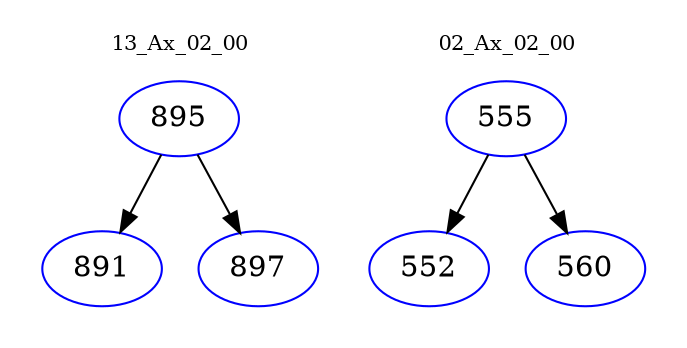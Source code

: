 digraph{
subgraph cluster_0 {
color = white
label = "13_Ax_02_00";
fontsize=10;
T0_895 [label="895", color="blue"]
T0_895 -> T0_891 [color="black"]
T0_891 [label="891", color="blue"]
T0_895 -> T0_897 [color="black"]
T0_897 [label="897", color="blue"]
}
subgraph cluster_1 {
color = white
label = "02_Ax_02_00";
fontsize=10;
T1_555 [label="555", color="blue"]
T1_555 -> T1_552 [color="black"]
T1_552 [label="552", color="blue"]
T1_555 -> T1_560 [color="black"]
T1_560 [label="560", color="blue"]
}
}
